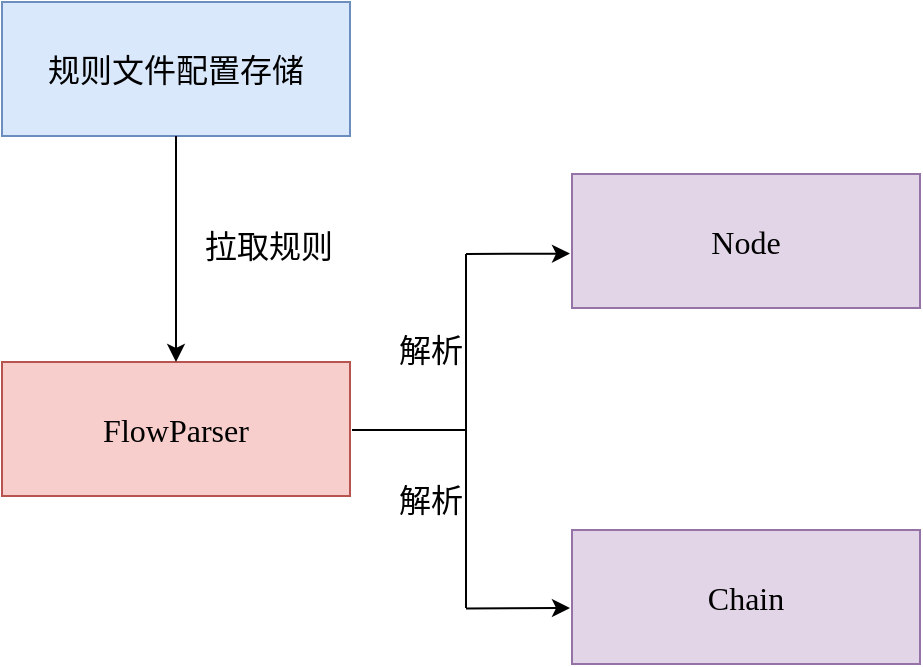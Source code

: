 <mxfile version="24.4.13" type="github">
  <diagram name="第 1 页" id="k-isXZ9afNYRydHMafHK">
    <mxGraphModel dx="1221" dy="733" grid="0" gridSize="10" guides="1" tooltips="1" connect="1" arrows="1" fold="1" page="1" pageScale="1" pageWidth="1027" pageHeight="390" math="0" shadow="0">
      <root>
        <mxCell id="0" />
        <mxCell id="1" parent="0" />
        <mxCell id="dfWSqd4jgpDx-fsTKVpj-1" value="&lt;font style=&quot;font-size: 16px;&quot; data-font-src=&quot;https://fonts.googleapis.com/css?family=%E5%AE%8B%E4%BD%93&quot; face=&quot;宋体&quot;&gt;规则文件配置存储&lt;br&gt;&lt;/font&gt;" style="rounded=0;whiteSpace=wrap;html=1;fillColor=#dae8fc;strokeColor=#6c8ebf;" vertex="1" parent="1">
          <mxGeometry x="179" y="53" width="174" height="67" as="geometry" />
        </mxCell>
        <mxCell id="dfWSqd4jgpDx-fsTKVpj-2" value="&lt;font style=&quot;font-size: 16px;&quot; face=&quot;宋体&quot;&gt;FlowParser&lt;/font&gt;" style="rounded=0;whiteSpace=wrap;html=1;fillColor=#f8cecc;strokeColor=#b85450;" vertex="1" parent="1">
          <mxGeometry x="179" y="233" width="174" height="67" as="geometry" />
        </mxCell>
        <mxCell id="dfWSqd4jgpDx-fsTKVpj-3" value="&lt;font style=&quot;font-size: 16px;&quot; face=&quot;宋体&quot;&gt;Node&lt;/font&gt;" style="rounded=0;whiteSpace=wrap;html=1;fillColor=#e1d5e7;strokeColor=#9673a6;" vertex="1" parent="1">
          <mxGeometry x="464" y="139" width="174" height="67" as="geometry" />
        </mxCell>
        <mxCell id="dfWSqd4jgpDx-fsTKVpj-4" value="&lt;font style=&quot;font-size: 16px;&quot; data-font-src=&quot;https://fonts.googleapis.com/css?family=%E5%AE%8B%E4%BD%93&quot; face=&quot;宋体&quot;&gt;Chain&lt;/font&gt;" style="rounded=0;whiteSpace=wrap;html=1;fillColor=#e1d5e7;strokeColor=#9673a6;" vertex="1" parent="1">
          <mxGeometry x="464" y="317" width="174" height="67" as="geometry" />
        </mxCell>
        <mxCell id="dfWSqd4jgpDx-fsTKVpj-5" value="" style="endArrow=classic;html=1;rounded=0;exitX=0.5;exitY=1;exitDx=0;exitDy=0;entryX=0.5;entryY=0;entryDx=0;entryDy=0;" edge="1" parent="1" source="dfWSqd4jgpDx-fsTKVpj-1" target="dfWSqd4jgpDx-fsTKVpj-2">
          <mxGeometry width="50" height="50" relative="1" as="geometry">
            <mxPoint x="488" y="328" as="sourcePoint" />
            <mxPoint x="538" y="278" as="targetPoint" />
          </mxGeometry>
        </mxCell>
        <mxCell id="dfWSqd4jgpDx-fsTKVpj-6" value="&lt;font style=&quot;font-size: 16px;&quot; face=&quot;宋体&quot;&gt;解析&lt;/font&gt;" style="text;strokeColor=none;align=center;fillColor=none;html=1;verticalAlign=middle;whiteSpace=wrap;rounded=0;" vertex="1" parent="1">
          <mxGeometry x="356" y="212" width="75" height="30" as="geometry" />
        </mxCell>
        <mxCell id="dfWSqd4jgpDx-fsTKVpj-8" value="" style="endArrow=none;html=1;rounded=0;" edge="1" parent="1">
          <mxGeometry width="50" height="50" relative="1" as="geometry">
            <mxPoint x="354" y="267" as="sourcePoint" />
            <mxPoint x="411" y="267" as="targetPoint" />
          </mxGeometry>
        </mxCell>
        <mxCell id="dfWSqd4jgpDx-fsTKVpj-10" value="" style="endArrow=none;html=1;rounded=0;" edge="1" parent="1">
          <mxGeometry width="50" height="50" relative="1" as="geometry">
            <mxPoint x="411" y="268" as="sourcePoint" />
            <mxPoint x="411" y="179" as="targetPoint" />
          </mxGeometry>
        </mxCell>
        <mxCell id="dfWSqd4jgpDx-fsTKVpj-11" value="" style="endArrow=classic;html=1;rounded=0;" edge="1" parent="1">
          <mxGeometry width="50" height="50" relative="1" as="geometry">
            <mxPoint x="411" y="179" as="sourcePoint" />
            <mxPoint x="463" y="178.813" as="targetPoint" />
          </mxGeometry>
        </mxCell>
        <mxCell id="dfWSqd4jgpDx-fsTKVpj-12" value="" style="endArrow=none;html=1;rounded=0;" edge="1" parent="1">
          <mxGeometry width="50" height="50" relative="1" as="geometry">
            <mxPoint x="411" y="356" as="sourcePoint" />
            <mxPoint x="411" y="267" as="targetPoint" />
          </mxGeometry>
        </mxCell>
        <mxCell id="dfWSqd4jgpDx-fsTKVpj-13" value="" style="endArrow=classic;html=1;rounded=0;" edge="1" parent="1">
          <mxGeometry width="50" height="50" relative="1" as="geometry">
            <mxPoint x="411" y="356.19" as="sourcePoint" />
            <mxPoint x="463" y="356.003" as="targetPoint" />
          </mxGeometry>
        </mxCell>
        <mxCell id="dfWSqd4jgpDx-fsTKVpj-14" value="&lt;font style=&quot;font-size: 16px;&quot;&gt;&lt;font data-font-src=&quot;https://fonts.googleapis.com/css?family=%E5%AE%8B%E4%BD%93&quot; face=&quot;宋体&quot;&gt;拉取规则&lt;/font&gt;&lt;br&gt;&lt;/font&gt;" style="text;strokeColor=none;align=center;fillColor=none;html=1;verticalAlign=middle;whiteSpace=wrap;rounded=0;" vertex="1" parent="1">
          <mxGeometry x="275" y="160" width="75" height="30" as="geometry" />
        </mxCell>
        <mxCell id="dfWSqd4jgpDx-fsTKVpj-16" value="&lt;font style=&quot;font-size: 16px;&quot; face=&quot;宋体&quot;&gt;解析&lt;/font&gt;" style="text;strokeColor=none;align=center;fillColor=none;html=1;verticalAlign=middle;whiteSpace=wrap;rounded=0;" vertex="1" parent="1">
          <mxGeometry x="356" y="287" width="75" height="30" as="geometry" />
        </mxCell>
      </root>
    </mxGraphModel>
  </diagram>
</mxfile>
